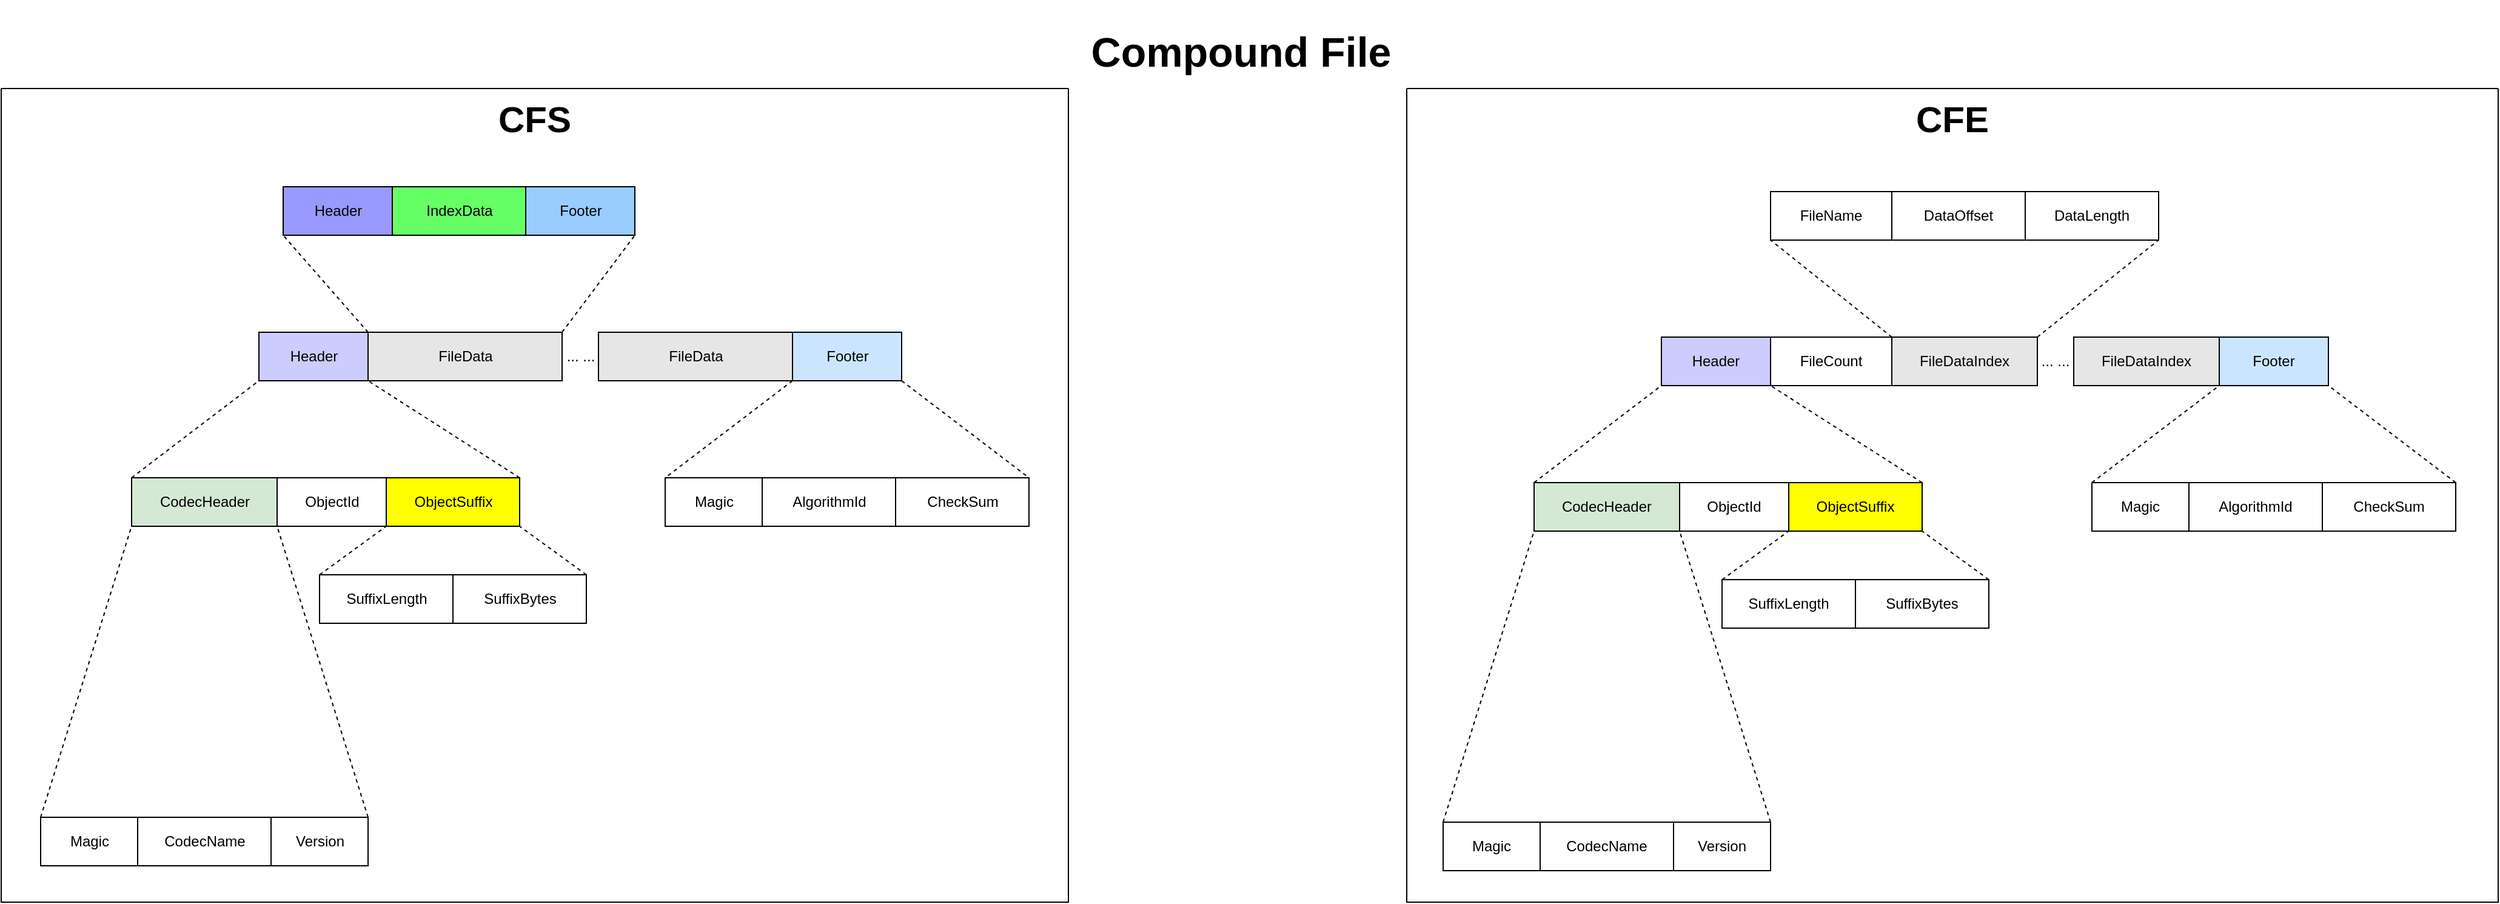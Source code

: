 <mxfile>
    <diagram id="stqsjHtaNDvQTKgc2p46" name="Page-1">
        <mxGraphModel dx="1668" dy="543" grid="1" gridSize="10" guides="1" tooltips="1" connect="1" arrows="1" fold="1" page="1" pageScale="1" pageWidth="1169" pageHeight="827" math="0" shadow="0">
            <root>
                <mxCell id="0"/>
                <mxCell id="1" parent="0"/>
                <mxCell id="41" value="CFS" style="swimlane;startSize=0;fontSize=30;align=center;verticalAlign=top;" parent="1" vertex="1">
                    <mxGeometry x="145" y="905" width="880" height="671" as="geometry"/>
                </mxCell>
                <mxCell id="2" value="" style="group" parent="41" vertex="1" connectable="0">
                    <mxGeometry x="32.5" y="201" width="460" height="440" as="geometry"/>
                </mxCell>
                <mxCell id="3" value="Header" style="rounded=0;whiteSpace=wrap;html=1;fillColor=#CCCCFF;fontColor=#000000;" parent="2" vertex="1">
                    <mxGeometry x="180" width="90" height="40" as="geometry"/>
                </mxCell>
                <mxCell id="4" value="ObjectId" style="rounded=0;whiteSpace=wrap;html=1;" parent="2" vertex="1">
                    <mxGeometry x="195" y="120" width="90" height="40" as="geometry"/>
                </mxCell>
                <mxCell id="5" value="" style="endArrow=none;dashed=1;html=1;entryX=0;entryY=1;entryDx=0;entryDy=0;exitX=0;exitY=0;exitDx=0;exitDy=0;" parent="2" source="14" target="3" edge="1">
                    <mxGeometry width="50" height="50" relative="1" as="geometry">
                        <mxPoint x="10" y="510" as="sourcePoint"/>
                        <mxPoint x="85" y="290" as="targetPoint"/>
                    </mxGeometry>
                </mxCell>
                <mxCell id="6" value="" style="endArrow=none;dashed=1;html=1;entryX=1;entryY=1;entryDx=0;entryDy=0;exitX=1;exitY=0;exitDx=0;exitDy=0;" parent="2" source="8" target="3" edge="1">
                    <mxGeometry width="50" height="50" relative="1" as="geometry">
                        <mxPoint x="85" y="250" as="sourcePoint"/>
                        <mxPoint x="190" y="35" as="targetPoint"/>
                    </mxGeometry>
                </mxCell>
                <mxCell id="7" value="" style="group" parent="2" vertex="1" connectable="0">
                    <mxGeometry x="230" y="120" width="220" height="120" as="geometry"/>
                </mxCell>
                <mxCell id="8" value="ObjectSuffix" style="rounded=0;whiteSpace=wrap;html=1;fillColor=#FFFF00;fontColor=#000000;" parent="7" vertex="1">
                    <mxGeometry x="55" width="110" height="40" as="geometry"/>
                </mxCell>
                <mxCell id="9" value="SuffixLength" style="rounded=0;whiteSpace=wrap;html=1;" parent="7" vertex="1">
                    <mxGeometry y="80" width="110" height="40" as="geometry"/>
                </mxCell>
                <mxCell id="10" value="SuffixBytes" style="rounded=0;whiteSpace=wrap;html=1;" parent="7" vertex="1">
                    <mxGeometry x="110" y="80" width="110" height="40" as="geometry"/>
                </mxCell>
                <mxCell id="11" value="" style="endArrow=none;dashed=1;html=1;entryX=0;entryY=1;entryDx=0;entryDy=0;exitX=0;exitY=0;exitDx=0;exitDy=0;" parent="7" source="9" target="8" edge="1">
                    <mxGeometry width="50" height="50" relative="1" as="geometry">
                        <mxPoint x="110" y="190" as="sourcePoint"/>
                        <mxPoint x="160" y="140" as="targetPoint"/>
                    </mxGeometry>
                </mxCell>
                <mxCell id="12" value="" style="endArrow=none;dashed=1;html=1;entryX=1;entryY=1;entryDx=0;entryDy=0;exitX=1;exitY=0;exitDx=0;exitDy=0;" parent="7" source="10" target="8" edge="1">
                    <mxGeometry width="50" height="50" relative="1" as="geometry">
                        <mxPoint x="100" y="160" as="sourcePoint"/>
                        <mxPoint x="65" y="50" as="targetPoint"/>
                    </mxGeometry>
                </mxCell>
                <mxCell id="13" value="" style="group" parent="2" vertex="1" connectable="0">
                    <mxGeometry y="120" width="270" height="320" as="geometry"/>
                </mxCell>
                <mxCell id="14" value="CodecHeader" style="rounded=0;whiteSpace=wrap;html=1;fillColor=#d5e8d4;strokeColor=#000000;" parent="13" vertex="1">
                    <mxGeometry x="75" width="120" height="40" as="geometry"/>
                </mxCell>
                <mxCell id="15" value="Magic" style="rounded=0;whiteSpace=wrap;html=1;" parent="13" vertex="1">
                    <mxGeometry y="280" width="80" height="40" as="geometry"/>
                </mxCell>
                <mxCell id="16" value="CodecName" style="rounded=0;whiteSpace=wrap;html=1;" parent="13" vertex="1">
                    <mxGeometry x="80" y="280" width="110" height="40" as="geometry"/>
                </mxCell>
                <mxCell id="17" value="Version" style="rounded=0;whiteSpace=wrap;html=1;" parent="13" vertex="1">
                    <mxGeometry x="190" y="280" width="80" height="40" as="geometry"/>
                </mxCell>
                <mxCell id="18" value="" style="endArrow=none;dashed=1;html=1;entryX=0;entryY=1;entryDx=0;entryDy=0;exitX=0;exitY=0;exitDx=0;exitDy=0;" parent="13" source="15" target="14" edge="1">
                    <mxGeometry width="50" height="50" relative="1" as="geometry">
                        <mxPoint x="170" y="190" as="sourcePoint"/>
                        <mxPoint x="220" y="140" as="targetPoint"/>
                    </mxGeometry>
                </mxCell>
                <mxCell id="19" value="" style="endArrow=none;dashed=1;html=1;entryX=0;entryY=1;entryDx=0;entryDy=0;exitX=1;exitY=0;exitDx=0;exitDy=0;" parent="2" source="17" target="4" edge="1">
                    <mxGeometry width="50" height="50" relative="1" as="geometry">
                        <mxPoint x="340" y="510" as="sourcePoint"/>
                        <mxPoint x="415" y="290" as="targetPoint"/>
                    </mxGeometry>
                </mxCell>
                <mxCell id="28" value="FileData" style="rounded=0;whiteSpace=wrap;html=1;fillColor=#E6E6E6;" parent="2" vertex="1">
                    <mxGeometry x="270" width="160" height="40" as="geometry"/>
                </mxCell>
                <mxCell id="31" value="... ..." style="text;html=1;strokeColor=none;fillColor=none;align=center;verticalAlign=middle;whiteSpace=wrap;rounded=0;" parent="2" vertex="1">
                    <mxGeometry x="430" y="12.5" width="30" height="15" as="geometry"/>
                </mxCell>
                <mxCell id="32" value="FileData" style="rounded=0;whiteSpace=wrap;html=1;fillColor=#E6E6E6;" parent="41" vertex="1">
                    <mxGeometry x="492.5" y="201" width="160" height="40" as="geometry"/>
                </mxCell>
                <mxCell id="33" value="" style="group" parent="41" vertex="1" connectable="0">
                    <mxGeometry x="547.5" y="201" width="300" height="160" as="geometry"/>
                </mxCell>
                <mxCell id="25" value="CheckSum" style="rounded=0;whiteSpace=wrap;html=1;" parent="33" vertex="1">
                    <mxGeometry x="190" y="120" width="110" height="40" as="geometry"/>
                </mxCell>
                <mxCell id="24" value="AlgorithmId" style="rounded=0;whiteSpace=wrap;html=1;" parent="33" vertex="1">
                    <mxGeometry x="80" y="120" width="110" height="40" as="geometry"/>
                </mxCell>
                <mxCell id="23" value="Magic" style="rounded=0;whiteSpace=wrap;html=1;" parent="33" vertex="1">
                    <mxGeometry y="120" width="80" height="40" as="geometry"/>
                </mxCell>
                <mxCell id="22" value="Footer" style="rounded=0;whiteSpace=wrap;html=1;fillColor=#CCE5FF;" parent="33" vertex="1">
                    <mxGeometry x="105" width="90" height="40" as="geometry"/>
                </mxCell>
                <mxCell id="27" value="" style="endArrow=none;dashed=1;html=1;exitX=1;exitY=1;exitDx=0;exitDy=0;entryX=1;entryY=0;entryDx=0;entryDy=0;" parent="33" source="22" target="25" edge="1">
                    <mxGeometry width="50" height="50" relative="1" as="geometry">
                        <mxPoint x="135" y="240" as="sourcePoint"/>
                        <mxPoint x="-50" y="170" as="targetPoint"/>
                    </mxGeometry>
                </mxCell>
                <mxCell id="26" value="" style="endArrow=none;dashed=1;html=1;exitX=0;exitY=1;exitDx=0;exitDy=0;entryX=0;entryY=0;entryDx=0;entryDy=0;" parent="33" source="22" target="23" edge="1">
                    <mxGeometry width="50" height="50" relative="1" as="geometry">
                        <mxPoint x="45" y="40" as="sourcePoint"/>
                        <mxPoint x="115" y="140" as="targetPoint"/>
                    </mxGeometry>
                </mxCell>
                <mxCell id="36" value="Header" style="rounded=0;whiteSpace=wrap;html=1;fillColor=#9999FF;fontColor=#000000;" parent="41" vertex="1">
                    <mxGeometry x="232.5" y="81" width="90" height="40" as="geometry"/>
                </mxCell>
                <mxCell id="37" value="IndexData" style="rounded=0;whiteSpace=wrap;html=1;fillColor=#66FF66;" parent="41" vertex="1">
                    <mxGeometry x="322.5" y="81" width="110" height="40" as="geometry"/>
                </mxCell>
                <mxCell id="38" value="Footer" style="rounded=0;whiteSpace=wrap;html=1;fillColor=#99CCFF;" parent="41" vertex="1">
                    <mxGeometry x="432.5" y="81" width="90" height="40" as="geometry"/>
                </mxCell>
                <mxCell id="39" value="" style="endArrow=none;dashed=1;html=1;entryX=0;entryY=1;entryDx=0;entryDy=0;exitX=0;exitY=0;exitDx=0;exitDy=0;" parent="41" source="28" target="36" edge="1">
                    <mxGeometry width="50" height="50" relative="1" as="geometry">
                        <mxPoint x="392.5" y="161" as="sourcePoint"/>
                        <mxPoint x="442.5" y="111" as="targetPoint"/>
                    </mxGeometry>
                </mxCell>
                <mxCell id="40" value="" style="endArrow=none;dashed=1;html=1;entryX=1;entryY=1;entryDx=0;entryDy=0;exitX=1;exitY=0;exitDx=0;exitDy=0;" parent="41" source="28" target="38" edge="1">
                    <mxGeometry width="50" height="50" relative="1" as="geometry">
                        <mxPoint x="312.5" y="211" as="sourcePoint"/>
                        <mxPoint x="242.5" y="131" as="targetPoint"/>
                    </mxGeometry>
                </mxCell>
                <mxCell id="42" value="CFE" style="swimlane;startSize=0;fontSize=30;align=center;verticalAlign=top;" parent="1" vertex="1">
                    <mxGeometry x="1304" y="905" width="900" height="671" as="geometry"/>
                </mxCell>
                <mxCell id="77" value="FileName" style="rounded=0;whiteSpace=wrap;html=1;" parent="42" vertex="1">
                    <mxGeometry x="300" y="85" width="100" height="40" as="geometry"/>
                </mxCell>
                <mxCell id="78" value="DataOffset" style="rounded=0;whiteSpace=wrap;html=1;" parent="42" vertex="1">
                    <mxGeometry x="400" y="85" width="110" height="40" as="geometry"/>
                </mxCell>
                <mxCell id="79" value="DataLength" style="rounded=0;whiteSpace=wrap;html=1;" parent="42" vertex="1">
                    <mxGeometry x="510" y="85" width="110" height="40" as="geometry"/>
                </mxCell>
                <mxCell id="105" value="" style="endArrow=none;dashed=1;html=1;fontSize=30;entryX=0;entryY=1;entryDx=0;entryDy=0;exitX=1;exitY=0;exitDx=0;exitDy=0;" parent="42" source="76" target="77" edge="1">
                    <mxGeometry width="50" height="50" relative="1" as="geometry">
                        <mxPoint x="530" y="135" as="sourcePoint"/>
                        <mxPoint x="580" y="85" as="targetPoint"/>
                    </mxGeometry>
                </mxCell>
                <mxCell id="106" value="" style="endArrow=none;dashed=1;html=1;fontSize=30;entryX=1;entryY=1;entryDx=0;entryDy=0;exitX=1;exitY=0;exitDx=0;exitDy=0;" parent="42" source="104" target="79" edge="1">
                    <mxGeometry width="50" height="50" relative="1" as="geometry">
                        <mxPoint x="410" y="215" as="sourcePoint"/>
                        <mxPoint x="320" y="135" as="targetPoint"/>
                    </mxGeometry>
                </mxCell>
                <mxCell id="44" value="Header" style="rounded=0;whiteSpace=wrap;html=1;fillColor=#CCCCFF;fontColor=#000000;" parent="42" vertex="1">
                    <mxGeometry x="210" y="205" width="90" height="40" as="geometry"/>
                </mxCell>
                <mxCell id="45" value="ObjectId" style="rounded=0;whiteSpace=wrap;html=1;" parent="42" vertex="1">
                    <mxGeometry x="225" y="325" width="90" height="40" as="geometry"/>
                </mxCell>
                <mxCell id="46" value="" style="endArrow=none;dashed=1;html=1;entryX=0;entryY=1;entryDx=0;entryDy=0;exitX=0;exitY=0;exitDx=0;exitDy=0;" parent="42" source="55" target="44" edge="1">
                    <mxGeometry width="50" height="50" relative="1" as="geometry">
                        <mxPoint x="40" y="715" as="sourcePoint"/>
                        <mxPoint x="115" y="495" as="targetPoint"/>
                    </mxGeometry>
                </mxCell>
                <mxCell id="47" value="" style="endArrow=none;dashed=1;html=1;entryX=1;entryY=1;entryDx=0;entryDy=0;exitX=1;exitY=0;exitDx=0;exitDy=0;" parent="42" source="49" target="44" edge="1">
                    <mxGeometry width="50" height="50" relative="1" as="geometry">
                        <mxPoint x="115" y="455" as="sourcePoint"/>
                        <mxPoint x="220" y="240" as="targetPoint"/>
                    </mxGeometry>
                </mxCell>
                <mxCell id="48" value="" style="group" parent="42" vertex="1" connectable="0">
                    <mxGeometry x="260" y="325" width="220" height="120" as="geometry"/>
                </mxCell>
                <mxCell id="49" value="ObjectSuffix" style="rounded=0;whiteSpace=wrap;html=1;fillColor=#FFFF00;fontColor=#000000;" parent="48" vertex="1">
                    <mxGeometry x="55" width="110" height="40" as="geometry"/>
                </mxCell>
                <mxCell id="50" value="SuffixLength" style="rounded=0;whiteSpace=wrap;html=1;" parent="48" vertex="1">
                    <mxGeometry y="80" width="110" height="40" as="geometry"/>
                </mxCell>
                <mxCell id="51" value="SuffixBytes" style="rounded=0;whiteSpace=wrap;html=1;" parent="48" vertex="1">
                    <mxGeometry x="110" y="80" width="110" height="40" as="geometry"/>
                </mxCell>
                <mxCell id="52" value="" style="endArrow=none;dashed=1;html=1;entryX=0;entryY=1;entryDx=0;entryDy=0;exitX=0;exitY=0;exitDx=0;exitDy=0;" parent="48" source="50" target="49" edge="1">
                    <mxGeometry width="50" height="50" relative="1" as="geometry">
                        <mxPoint x="110" y="190" as="sourcePoint"/>
                        <mxPoint x="160" y="140" as="targetPoint"/>
                    </mxGeometry>
                </mxCell>
                <mxCell id="53" value="" style="endArrow=none;dashed=1;html=1;entryX=1;entryY=1;entryDx=0;entryDy=0;exitX=1;exitY=0;exitDx=0;exitDy=0;" parent="48" source="51" target="49" edge="1">
                    <mxGeometry width="50" height="50" relative="1" as="geometry">
                        <mxPoint x="100" y="160" as="sourcePoint"/>
                        <mxPoint x="65" y="50" as="targetPoint"/>
                    </mxGeometry>
                </mxCell>
                <mxCell id="54" value="" style="group" parent="42" vertex="1" connectable="0">
                    <mxGeometry x="30" y="325" width="270" height="320" as="geometry"/>
                </mxCell>
                <mxCell id="55" value="CodecHeader" style="rounded=0;whiteSpace=wrap;html=1;fillColor=#d5e8d4;strokeColor=#000000;" parent="54" vertex="1">
                    <mxGeometry x="75" width="120" height="40" as="geometry"/>
                </mxCell>
                <mxCell id="56" value="Magic" style="rounded=0;whiteSpace=wrap;html=1;" parent="54" vertex="1">
                    <mxGeometry y="280" width="80" height="40" as="geometry"/>
                </mxCell>
                <mxCell id="57" value="CodecName" style="rounded=0;whiteSpace=wrap;html=1;" parent="54" vertex="1">
                    <mxGeometry x="80" y="280" width="110" height="40" as="geometry"/>
                </mxCell>
                <mxCell id="58" value="Version" style="rounded=0;whiteSpace=wrap;html=1;" parent="54" vertex="1">
                    <mxGeometry x="190" y="280" width="80" height="40" as="geometry"/>
                </mxCell>
                <mxCell id="59" value="" style="endArrow=none;dashed=1;html=1;entryX=0;entryY=1;entryDx=0;entryDy=0;exitX=0;exitY=0;exitDx=0;exitDy=0;" parent="54" source="56" target="55" edge="1">
                    <mxGeometry width="50" height="50" relative="1" as="geometry">
                        <mxPoint x="170" y="190" as="sourcePoint"/>
                        <mxPoint x="220" y="140" as="targetPoint"/>
                    </mxGeometry>
                </mxCell>
                <mxCell id="60" value="" style="endArrow=none;dashed=1;html=1;entryX=0;entryY=1;entryDx=0;entryDy=0;exitX=1;exitY=0;exitDx=0;exitDy=0;" parent="42" source="58" target="45" edge="1">
                    <mxGeometry width="50" height="50" relative="1" as="geometry">
                        <mxPoint x="370" y="715" as="sourcePoint"/>
                        <mxPoint x="445" y="495" as="targetPoint"/>
                    </mxGeometry>
                </mxCell>
                <mxCell id="76" value="FileCount" style="rounded=0;whiteSpace=wrap;html=1;" parent="42" vertex="1">
                    <mxGeometry x="300" y="205" width="100" height="40" as="geometry"/>
                </mxCell>
                <mxCell id="83" value="... ..." style="text;html=1;strokeColor=none;fillColor=none;align=center;verticalAlign=middle;whiteSpace=wrap;rounded=0;" parent="42" vertex="1">
                    <mxGeometry x="520" y="217.5" width="30" height="15" as="geometry"/>
                </mxCell>
                <mxCell id="94" value="FileDataIndex" style="rounded=0;whiteSpace=wrap;html=1;fillColor=#E6E6E6;" parent="42" vertex="1">
                    <mxGeometry x="550" y="205" width="120" height="40" as="geometry"/>
                </mxCell>
                <mxCell id="104" value="FileDataIndex" style="rounded=0;whiteSpace=wrap;html=1;fillColor=#E6E6E6;" parent="42" vertex="1">
                    <mxGeometry x="400" y="205" width="120" height="40" as="geometry"/>
                </mxCell>
                <mxCell id="97" value="CheckSum" style="rounded=0;whiteSpace=wrap;html=1;" parent="42" vertex="1">
                    <mxGeometry x="755" y="325" width="110" height="40" as="geometry"/>
                </mxCell>
                <mxCell id="98" value="AlgorithmId" style="rounded=0;whiteSpace=wrap;html=1;" parent="42" vertex="1">
                    <mxGeometry x="645" y="325" width="110" height="40" as="geometry"/>
                </mxCell>
                <mxCell id="99" value="Magic" style="rounded=0;whiteSpace=wrap;html=1;" parent="42" vertex="1">
                    <mxGeometry x="565" y="325" width="80" height="40" as="geometry"/>
                </mxCell>
                <mxCell id="100" value="Footer" style="rounded=0;whiteSpace=wrap;html=1;fillColor=#CCE5FF;" parent="42" vertex="1">
                    <mxGeometry x="670" y="205" width="90" height="40" as="geometry"/>
                </mxCell>
                <mxCell id="107" value="" style="endArrow=none;dashed=1;html=1;fontSize=30;entryX=1;entryY=1;entryDx=0;entryDy=0;exitX=0;exitY=0;exitDx=0;exitDy=0;" parent="42" source="99" target="94" edge="1">
                    <mxGeometry width="50" height="50" relative="1" as="geometry">
                        <mxPoint x="590" y="345" as="sourcePoint"/>
                        <mxPoint x="640" y="295" as="targetPoint"/>
                    </mxGeometry>
                </mxCell>
                <mxCell id="108" value="" style="endArrow=none;dashed=1;html=1;fontSize=30;entryX=1;entryY=1;entryDx=0;entryDy=0;exitX=1;exitY=0;exitDx=0;exitDy=0;" parent="42" source="97" target="100" edge="1">
                    <mxGeometry width="50" height="50" relative="1" as="geometry">
                        <mxPoint x="575" y="335" as="sourcePoint"/>
                        <mxPoint x="680" y="255" as="targetPoint"/>
                    </mxGeometry>
                </mxCell>
                <mxCell id="109" value="&lt;h1 style=&quot;font-size: 34px;&quot;&gt;&lt;b style=&quot;font-size: 34px;&quot;&gt;Compound File&lt;/b&gt;&lt;/h1&gt;" style="text;html=1;strokeColor=none;fillColor=none;align=center;verticalAlign=middle;whiteSpace=wrap;rounded=0;fontSize=34;" parent="1" vertex="1">
                    <mxGeometry x="1025" y="860" width="285" height="30" as="geometry"/>
                </mxCell>
            </root>
        </mxGraphModel>
    </diagram>
</mxfile>